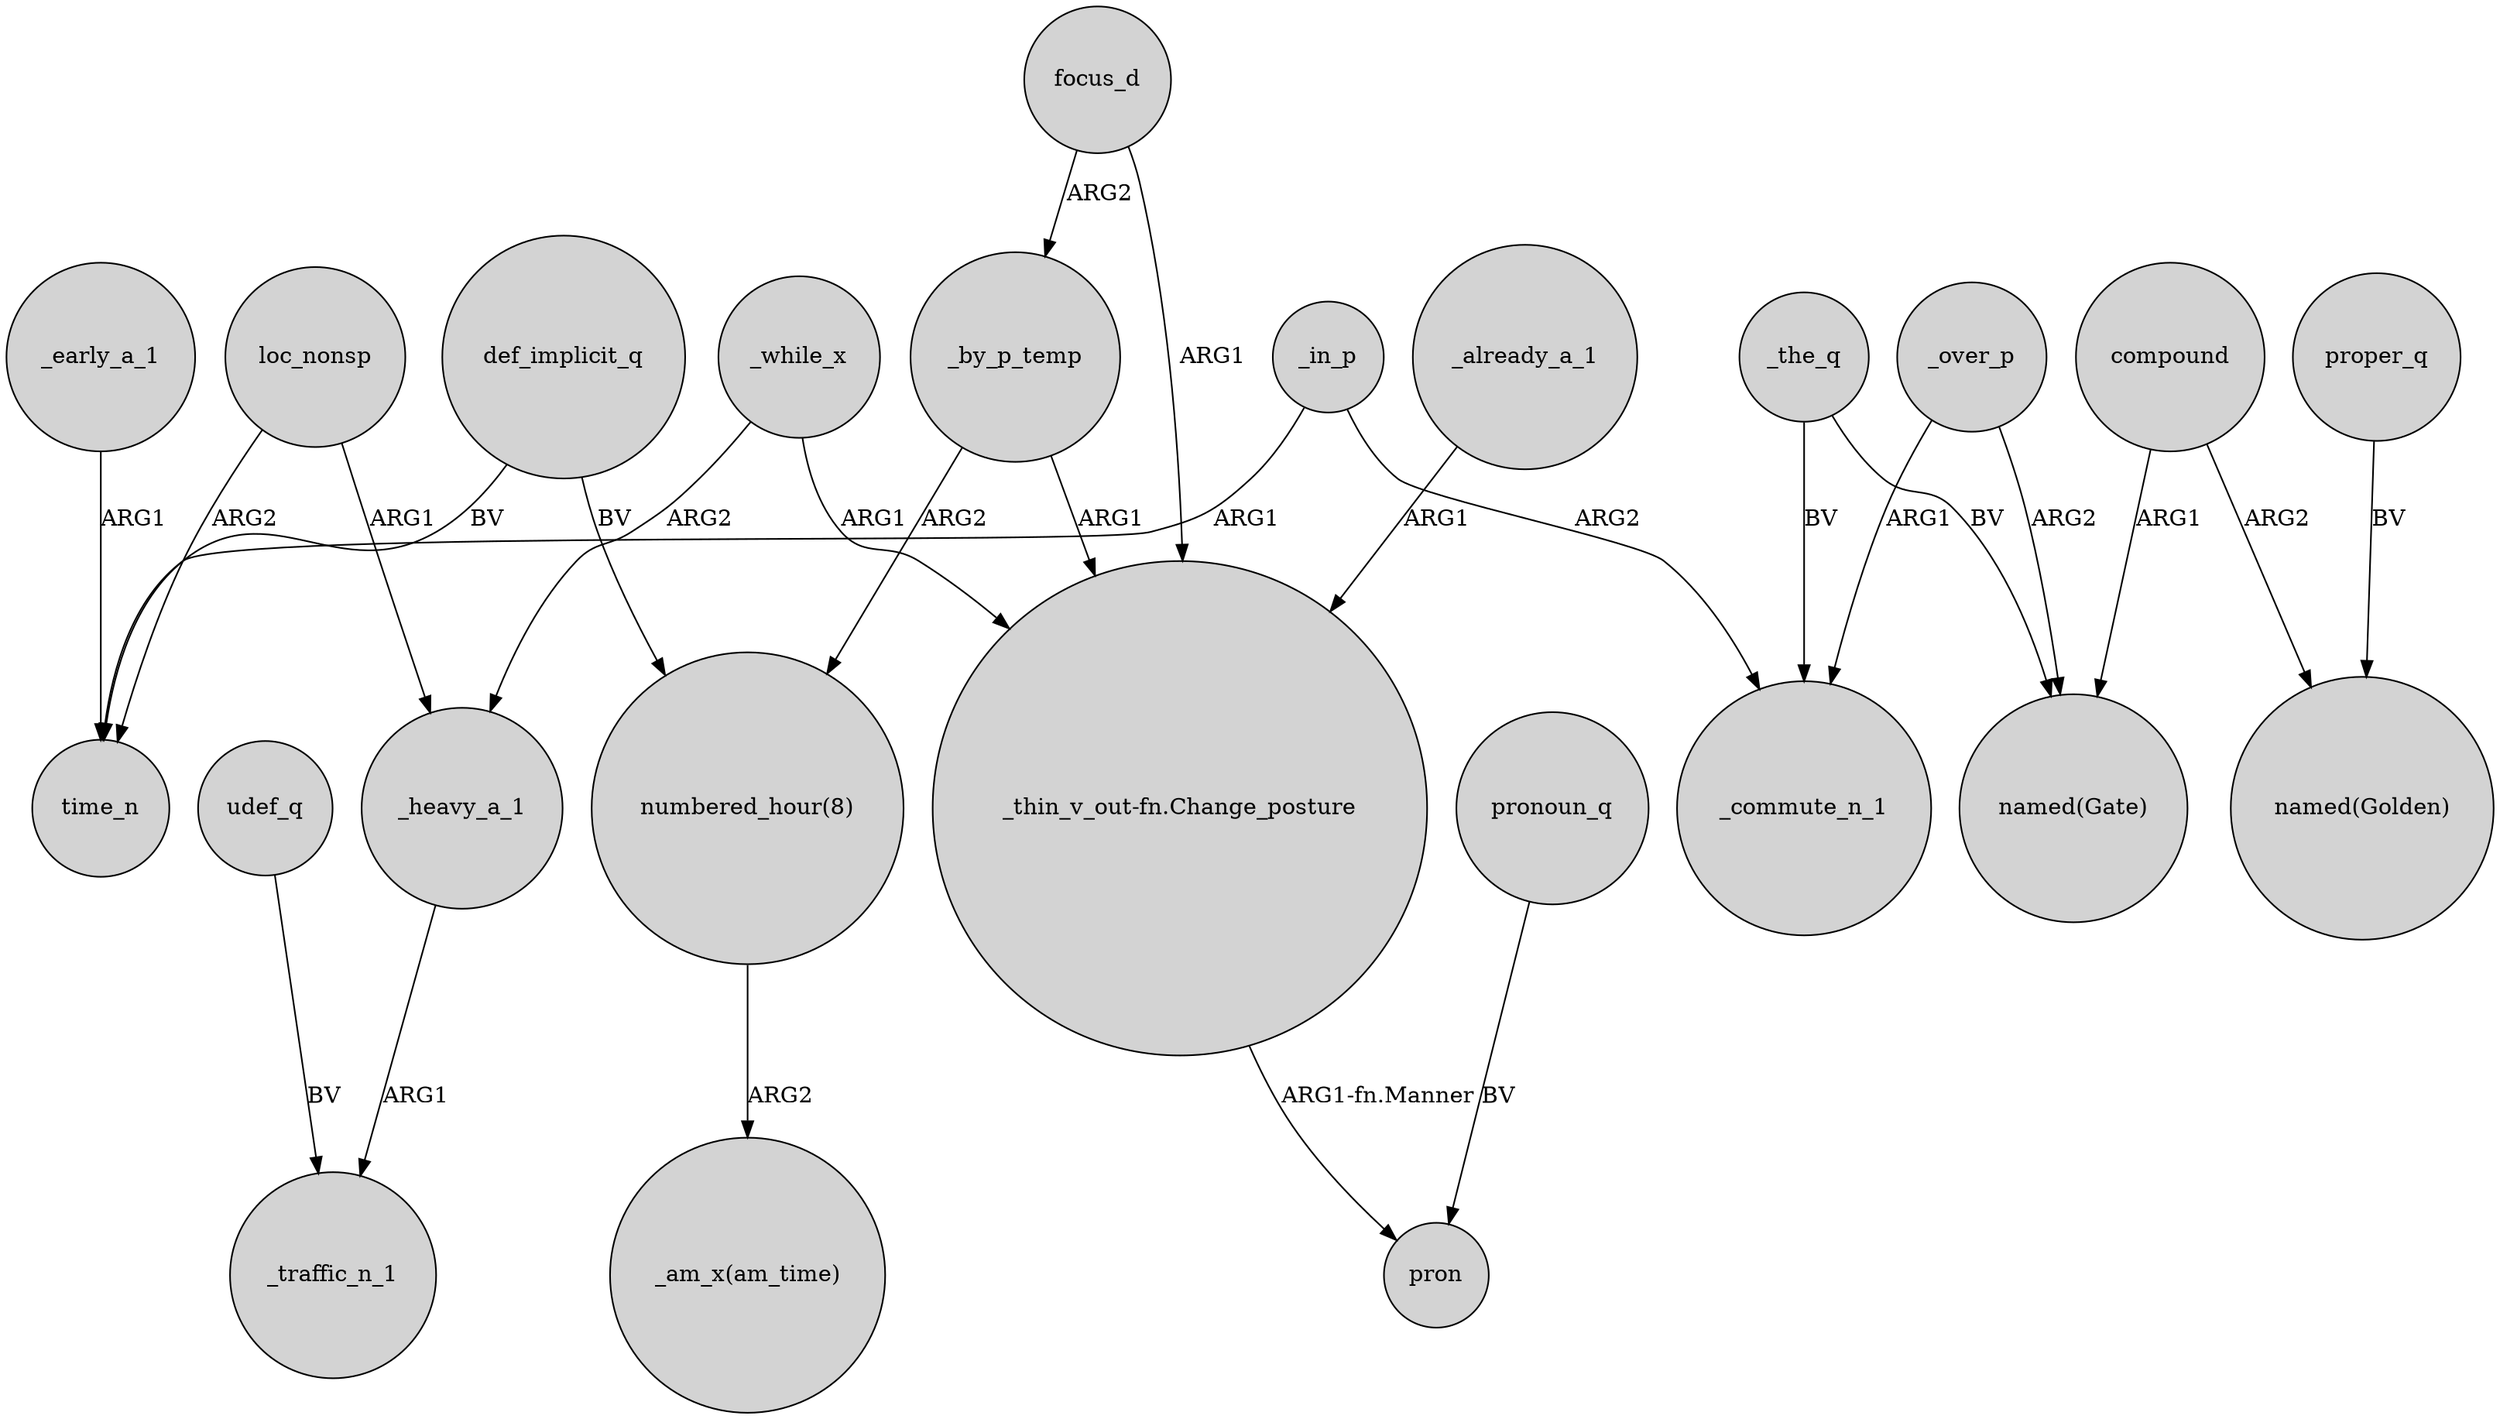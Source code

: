 digraph {
	node [shape=circle style=filled]
	_early_a_1 -> time_n [label=ARG1]
	"numbered_hour(8)" -> "_am_x(am_time)" [label=ARG2]
	_the_q -> _commute_n_1 [label=BV]
	udef_q -> _traffic_n_1 [label=BV]
	_by_p_temp -> "_thin_v_out-fn.Change_posture" [label=ARG1]
	focus_d -> "_thin_v_out-fn.Change_posture" [label=ARG1]
	"_thin_v_out-fn.Change_posture" -> pron [label="ARG1-fn.Manner"]
	_heavy_a_1 -> _traffic_n_1 [label=ARG1]
	_over_p -> "named(Gate)" [label=ARG2]
	_already_a_1 -> "_thin_v_out-fn.Change_posture" [label=ARG1]
	compound -> "named(Golden)" [label=ARG2]
	pronoun_q -> pron [label=BV]
	loc_nonsp -> _heavy_a_1 [label=ARG1]
	_the_q -> "named(Gate)" [label=BV]
	_while_x -> _heavy_a_1 [label=ARG2]
	_in_p -> time_n [label=ARG1]
	compound -> "named(Gate)" [label=ARG1]
	loc_nonsp -> time_n [label=ARG2]
	_over_p -> _commute_n_1 [label=ARG1]
	proper_q -> "named(Golden)" [label=BV]
	focus_d -> _by_p_temp [label=ARG2]
	_while_x -> "_thin_v_out-fn.Change_posture" [label=ARG1]
	_in_p -> _commute_n_1 [label=ARG2]
	def_implicit_q -> time_n [label=BV]
	_by_p_temp -> "numbered_hour(8)" [label=ARG2]
	def_implicit_q -> "numbered_hour(8)" [label=BV]
}
